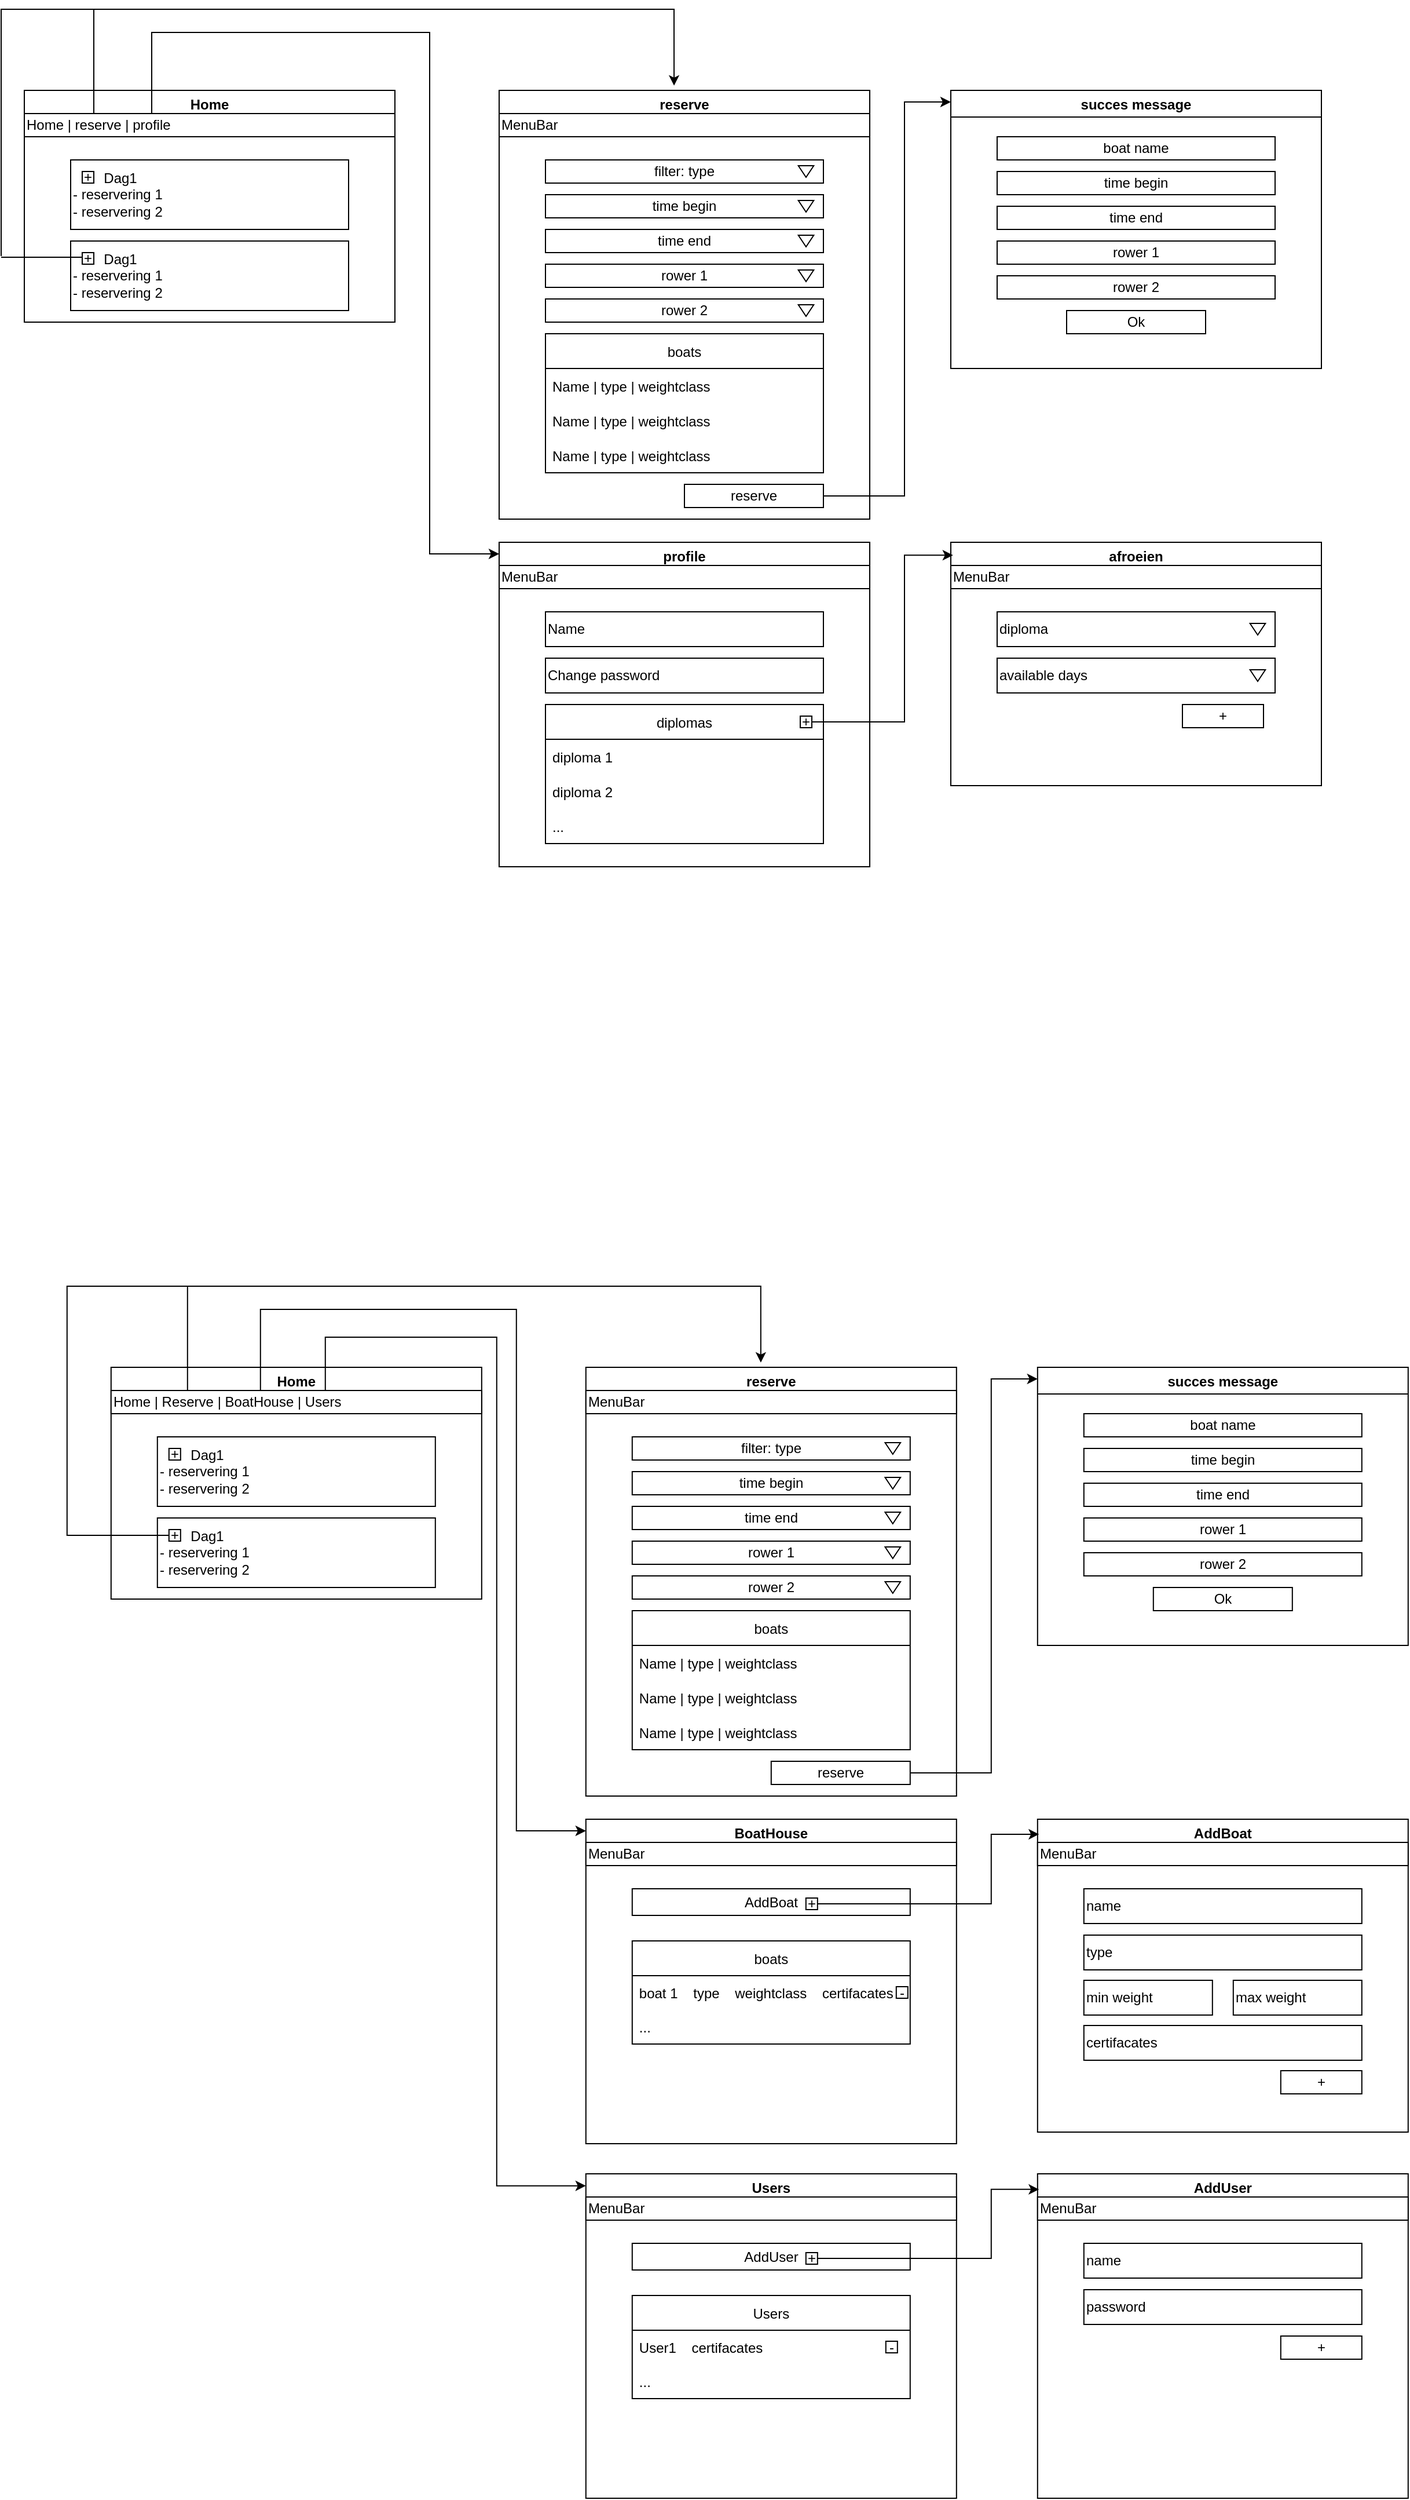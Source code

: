<mxfile version="20.4.0" type="device"><diagram id="wzj-cCv5DC2gld4m3nhi" name="Pagina-1"><mxGraphModel dx="2584" dy="1513" grid="0" gridSize="10" guides="1" tooltips="1" connect="1" arrows="1" fold="1" page="1" pageScale="1" pageWidth="2339" pageHeight="3300" math="0" shadow="0"><root><mxCell id="0"/><mxCell id="1" parent="0"/><mxCell id="OlZGPKXG4LSYrJofoquM-55" value="AddBoat" style="rounded=0;whiteSpace=wrap;html=1;" vertex="1" parent="1"><mxGeometry x="564.91" y="1632" width="240" height="23" as="geometry"/></mxCell><mxCell id="_csX4GZT5VPefiqwSLN3-6" value="Home" style="swimlane;" parent="1" vertex="1"><mxGeometry x="40" y="80" width="320" height="200" as="geometry"><mxRectangle x="40" y="80" width="70" height="30" as="alternateBounds"/></mxGeometry></mxCell><mxCell id="_csX4GZT5VPefiqwSLN3-7" value="&lt;span style=&quot;white-space: pre;&quot;&gt;&#9;&lt;/span&gt;Dag1&lt;br&gt;- reservering 1&lt;br&gt;- reservering 2" style="whiteSpace=wrap;html=1;align=left;" parent="_csX4GZT5VPefiqwSLN3-6" vertex="1"><mxGeometry x="40" y="60" width="240" height="60" as="geometry"/></mxCell><mxCell id="_csX4GZT5VPefiqwSLN3-8" value="&lt;span style=&quot;color: rgba(0, 0, 0, 0); font-family: monospace; font-size: 0px;&quot;&gt;%3CmxGraphModel%3E%3Croot%3E%3CmxCell%20id%3D%220%22%2F%3E%3CmxCell%20id%3D%221%22%20parent%3D%220%22%2F%3E%3CmxCell%20id%3D%222%22%20value%3D%22%2B%22%20style%3D%22rounded%3D0%3BwhiteSpace%3Dwrap%3Bhtml%3D1%3B%22%20vertex%3D%221%22%20parent%3D%221%22%3E%3CmxGeometry%20x%3D%2290%22%20y%3D%22150%22%20width%3D%2210%22%20height%3D%2210%22%20as%3D%22geometry%22%2F%3E%3C%2FmxCell%3E%3C%2Froot%3E%3C%2FmxGraphModel%3E&lt;/span&gt;&lt;span style=&quot;&quot;&gt;&#9;&lt;span style=&quot;white-space: pre;&quot;&gt;&#9;&lt;/span&gt;&lt;/span&gt;Dag1&lt;br&gt;- reservering 1&lt;br&gt;- reservering 2" style="whiteSpace=wrap;html=1;align=left;" parent="_csX4GZT5VPefiqwSLN3-6" vertex="1"><mxGeometry x="40" y="130" width="240" height="60" as="geometry"/></mxCell><mxCell id="_csX4GZT5VPefiqwSLN3-10" value="Home | reserve | profile" style="rounded=0;whiteSpace=wrap;html=1;align=left;" parent="_csX4GZT5VPefiqwSLN3-6" vertex="1"><mxGeometry y="20" width="320" height="20" as="geometry"/></mxCell><mxCell id="_csX4GZT5VPefiqwSLN3-11" value="+" style="rounded=0;whiteSpace=wrap;html=1;" parent="_csX4GZT5VPefiqwSLN3-6" vertex="1"><mxGeometry x="50" y="70" width="10" height="10" as="geometry"/></mxCell><mxCell id="_csX4GZT5VPefiqwSLN3-12" value="+" style="rounded=0;whiteSpace=wrap;html=1;" parent="_csX4GZT5VPefiqwSLN3-6" vertex="1"><mxGeometry x="50" y="140" width="10" height="10" as="geometry"/></mxCell><mxCell id="_csX4GZT5VPefiqwSLN3-72" value="" style="endArrow=none;html=1;rounded=0;" parent="_csX4GZT5VPefiqwSLN3-6" edge="1"><mxGeometry width="50" height="50" relative="1" as="geometry"><mxPoint x="-20" y="144" as="sourcePoint"/><mxPoint x="50" y="144" as="targetPoint"/></mxGeometry></mxCell><mxCell id="_csX4GZT5VPefiqwSLN3-22" value="reserve" style="swimlane;" parent="1" vertex="1"><mxGeometry x="450" y="80" width="320" height="370" as="geometry"><mxRectangle x="450" y="80" width="70" height="30" as="alternateBounds"/></mxGeometry></mxCell><mxCell id="_csX4GZT5VPefiqwSLN3-25" value="MenuBar" style="rounded=0;whiteSpace=wrap;html=1;align=left;" parent="_csX4GZT5VPefiqwSLN3-22" vertex="1"><mxGeometry y="20" width="320" height="20" as="geometry"/></mxCell><mxCell id="_csX4GZT5VPefiqwSLN3-28" value="filter: type" style="rounded=0;whiteSpace=wrap;html=1;" parent="_csX4GZT5VPefiqwSLN3-22" vertex="1"><mxGeometry x="40" y="60" width="240" height="20" as="geometry"/></mxCell><mxCell id="_csX4GZT5VPefiqwSLN3-29" value="time begin" style="rounded=0;whiteSpace=wrap;html=1;" parent="_csX4GZT5VPefiqwSLN3-22" vertex="1"><mxGeometry x="40" y="90" width="240" height="20" as="geometry"/></mxCell><mxCell id="_csX4GZT5VPefiqwSLN3-30" value="time end" style="rounded=0;whiteSpace=wrap;html=1;" parent="_csX4GZT5VPefiqwSLN3-22" vertex="1"><mxGeometry x="40" y="120" width="240" height="20" as="geometry"/></mxCell><mxCell id="_csX4GZT5VPefiqwSLN3-32" value="" style="triangle;whiteSpace=wrap;html=1;rotation=90;" parent="_csX4GZT5VPefiqwSLN3-22" vertex="1"><mxGeometry x="260" y="63.34" width="10" height="13.33" as="geometry"/></mxCell><mxCell id="_csX4GZT5VPefiqwSLN3-33" value="" style="triangle;whiteSpace=wrap;html=1;rotation=90;" parent="_csX4GZT5VPefiqwSLN3-22" vertex="1"><mxGeometry x="260" y="93.33" width="10" height="13.33" as="geometry"/></mxCell><mxCell id="_csX4GZT5VPefiqwSLN3-34" value="" style="triangle;whiteSpace=wrap;html=1;rotation=90;" parent="_csX4GZT5VPefiqwSLN3-22" vertex="1"><mxGeometry x="260" y="123.33" width="10" height="13.33" as="geometry"/></mxCell><mxCell id="_csX4GZT5VPefiqwSLN3-35" value="boats" style="swimlane;fontStyle=0;childLayout=stackLayout;horizontal=1;startSize=30;horizontalStack=0;resizeParent=1;resizeParentMax=0;resizeLast=0;collapsible=1;marginBottom=0;" parent="_csX4GZT5VPefiqwSLN3-22" vertex="1"><mxGeometry x="40" y="210" width="240" height="120" as="geometry"/></mxCell><mxCell id="_csX4GZT5VPefiqwSLN3-36" value="Name | type | weightclass" style="text;strokeColor=none;fillColor=none;align=left;verticalAlign=middle;spacingLeft=4;spacingRight=4;overflow=hidden;points=[[0,0.5],[1,0.5]];portConstraint=eastwest;rotatable=0;" parent="_csX4GZT5VPefiqwSLN3-35" vertex="1"><mxGeometry y="30" width="240" height="30" as="geometry"/></mxCell><mxCell id="_csX4GZT5VPefiqwSLN3-40" value="Name | type | weightclass" style="text;strokeColor=none;fillColor=none;align=left;verticalAlign=middle;spacingLeft=4;spacingRight=4;overflow=hidden;points=[[0,0.5],[1,0.5]];portConstraint=eastwest;rotatable=0;" parent="_csX4GZT5VPefiqwSLN3-35" vertex="1"><mxGeometry y="60" width="240" height="30" as="geometry"/></mxCell><mxCell id="_csX4GZT5VPefiqwSLN3-41" value="Name | type | weightclass" style="text;strokeColor=none;fillColor=none;align=left;verticalAlign=middle;spacingLeft=4;spacingRight=4;overflow=hidden;points=[[0,0.5],[1,0.5]];portConstraint=eastwest;rotatable=0;" parent="_csX4GZT5VPefiqwSLN3-35" vertex="1"><mxGeometry y="90" width="240" height="30" as="geometry"/></mxCell><mxCell id="_csX4GZT5VPefiqwSLN3-42" value="rower 1" style="rounded=0;whiteSpace=wrap;html=1;" parent="_csX4GZT5VPefiqwSLN3-22" vertex="1"><mxGeometry x="40" y="150" width="240" height="20" as="geometry"/></mxCell><mxCell id="_csX4GZT5VPefiqwSLN3-44" value="" style="triangle;whiteSpace=wrap;html=1;rotation=90;" parent="_csX4GZT5VPefiqwSLN3-22" vertex="1"><mxGeometry x="260" y="153.33" width="10" height="13.33" as="geometry"/></mxCell><mxCell id="_csX4GZT5VPefiqwSLN3-45" value="rower 2" style="rounded=0;whiteSpace=wrap;html=1;" parent="_csX4GZT5VPefiqwSLN3-22" vertex="1"><mxGeometry x="40" y="180" width="240" height="20" as="geometry"/></mxCell><mxCell id="_csX4GZT5VPefiqwSLN3-46" value="" style="triangle;whiteSpace=wrap;html=1;rotation=90;" parent="_csX4GZT5VPefiqwSLN3-22" vertex="1"><mxGeometry x="260" y="183.33" width="10" height="13.33" as="geometry"/></mxCell><mxCell id="_csX4GZT5VPefiqwSLN3-49" value="succes message" style="swimlane;" parent="1" vertex="1"><mxGeometry x="840" y="80" width="320" height="240" as="geometry"><mxRectangle x="840" y="80" width="70" height="30" as="alternateBounds"/></mxGeometry></mxCell><mxCell id="_csX4GZT5VPefiqwSLN3-51" value="boat name" style="rounded=0;whiteSpace=wrap;html=1;" parent="_csX4GZT5VPefiqwSLN3-49" vertex="1"><mxGeometry x="40" y="40" width="240" height="20" as="geometry"/></mxCell><mxCell id="_csX4GZT5VPefiqwSLN3-52" value="time begin" style="rounded=0;whiteSpace=wrap;html=1;" parent="_csX4GZT5VPefiqwSLN3-49" vertex="1"><mxGeometry x="40" y="70" width="240" height="20" as="geometry"/></mxCell><mxCell id="_csX4GZT5VPefiqwSLN3-53" value="time end" style="rounded=0;whiteSpace=wrap;html=1;" parent="_csX4GZT5VPefiqwSLN3-49" vertex="1"><mxGeometry x="40" y="100" width="240" height="20" as="geometry"/></mxCell><mxCell id="_csX4GZT5VPefiqwSLN3-61" value="rower 1" style="rounded=0;whiteSpace=wrap;html=1;" parent="_csX4GZT5VPefiqwSLN3-49" vertex="1"><mxGeometry x="40" y="130" width="240" height="20" as="geometry"/></mxCell><mxCell id="_csX4GZT5VPefiqwSLN3-63" value="rower 2" style="rounded=0;whiteSpace=wrap;html=1;" parent="_csX4GZT5VPefiqwSLN3-49" vertex="1"><mxGeometry x="40" y="160" width="240" height="20" as="geometry"/></mxCell><mxCell id="_csX4GZT5VPefiqwSLN3-67" value="Ok" style="rounded=0;whiteSpace=wrap;html=1;" parent="_csX4GZT5VPefiqwSLN3-49" vertex="1"><mxGeometry x="100" y="190" width="120" height="20" as="geometry"/></mxCell><mxCell id="_csX4GZT5VPefiqwSLN3-66" style="edgeStyle=orthogonalEdgeStyle;rounded=0;orthogonalLoop=1;jettySize=auto;html=1;exitX=1;exitY=0.5;exitDx=0;exitDy=0;" parent="1" source="_csX4GZT5VPefiqwSLN3-65" edge="1"><mxGeometry relative="1" as="geometry"><mxPoint x="840" y="90" as="targetPoint"/><Array as="points"><mxPoint x="800" y="430"/><mxPoint x="800" y="90"/><mxPoint x="840" y="90"/></Array></mxGeometry></mxCell><mxCell id="_csX4GZT5VPefiqwSLN3-65" value="reserve" style="rounded=0;whiteSpace=wrap;html=1;" parent="1" vertex="1"><mxGeometry x="610" y="420" width="120" height="20" as="geometry"/></mxCell><mxCell id="_csX4GZT5VPefiqwSLN3-70" style="edgeStyle=orthogonalEdgeStyle;rounded=0;orthogonalLoop=1;jettySize=auto;html=1;exitX=0.25;exitY=0;exitDx=0;exitDy=0;entryX=0.472;entryY=-0.011;entryDx=0;entryDy=0;entryPerimeter=0;" parent="1" source="_csX4GZT5VPefiqwSLN3-10" target="_csX4GZT5VPefiqwSLN3-22" edge="1"><mxGeometry relative="1" as="geometry"><mxPoint x="220" y="10" as="targetPoint"/><Array as="points"><mxPoint x="100" y="100"/><mxPoint x="100" y="10"/><mxPoint x="601" y="10"/></Array></mxGeometry></mxCell><mxCell id="_csX4GZT5VPefiqwSLN3-73" value="" style="endArrow=none;html=1;rounded=0;" parent="1" edge="1"><mxGeometry width="50" height="50" relative="1" as="geometry"><mxPoint x="20" y="223" as="sourcePoint"/><mxPoint x="100" y="10" as="targetPoint"/><Array as="points"><mxPoint x="20" y="10"/></Array></mxGeometry></mxCell><mxCell id="_csX4GZT5VPefiqwSLN3-74" value="profile" style="swimlane;" parent="1" vertex="1"><mxGeometry x="450" y="470" width="320" height="280" as="geometry"><mxRectangle x="450" y="470" width="70" height="30" as="alternateBounds"/></mxGeometry></mxCell><mxCell id="_csX4GZT5VPefiqwSLN3-75" value="MenuBar" style="rounded=0;whiteSpace=wrap;html=1;align=left;" parent="_csX4GZT5VPefiqwSLN3-74" vertex="1"><mxGeometry y="20" width="320" height="20" as="geometry"/></mxCell><mxCell id="_csX4GZT5VPefiqwSLN3-82" value="diplomas" style="swimlane;fontStyle=0;childLayout=stackLayout;horizontal=1;startSize=30;horizontalStack=0;resizeParent=1;resizeParentMax=0;resizeLast=0;collapsible=1;marginBottom=0;" parent="_csX4GZT5VPefiqwSLN3-74" vertex="1"><mxGeometry x="40" y="140" width="240" height="120" as="geometry"><mxRectangle x="40" y="140" width="90" height="30" as="alternateBounds"/></mxGeometry></mxCell><mxCell id="_csX4GZT5VPefiqwSLN3-83" value="diploma 1" style="text;strokeColor=none;fillColor=none;align=left;verticalAlign=middle;spacingLeft=4;spacingRight=4;overflow=hidden;points=[[0,0.5],[1,0.5]];portConstraint=eastwest;rotatable=0;" parent="_csX4GZT5VPefiqwSLN3-82" vertex="1"><mxGeometry y="30" width="240" height="30" as="geometry"/></mxCell><mxCell id="_csX4GZT5VPefiqwSLN3-84" value="diploma 2" style="text;strokeColor=none;fillColor=none;align=left;verticalAlign=middle;spacingLeft=4;spacingRight=4;overflow=hidden;points=[[0,0.5],[1,0.5]];portConstraint=eastwest;rotatable=0;" parent="_csX4GZT5VPefiqwSLN3-82" vertex="1"><mxGeometry y="60" width="240" height="30" as="geometry"/></mxCell><mxCell id="_csX4GZT5VPefiqwSLN3-85" value="..." style="text;strokeColor=none;fillColor=none;align=left;verticalAlign=middle;spacingLeft=4;spacingRight=4;overflow=hidden;points=[[0,0.5],[1,0.5]];portConstraint=eastwest;rotatable=0;" parent="_csX4GZT5VPefiqwSLN3-82" vertex="1"><mxGeometry y="90" width="240" height="30" as="geometry"/></mxCell><mxCell id="_csX4GZT5VPefiqwSLN3-91" value="Name" style="rounded=0;whiteSpace=wrap;html=1;align=left;" parent="_csX4GZT5VPefiqwSLN3-74" vertex="1"><mxGeometry x="40" y="60" width="240" height="30" as="geometry"/></mxCell><mxCell id="_csX4GZT5VPefiqwSLN3-92" value="Change password" style="rounded=0;whiteSpace=wrap;html=1;align=left;" parent="_csX4GZT5VPefiqwSLN3-74" vertex="1"><mxGeometry x="40" y="100" width="240" height="30" as="geometry"/></mxCell><mxCell id="_csX4GZT5VPefiqwSLN3-93" value="+" style="rounded=0;whiteSpace=wrap;html=1;" parent="_csX4GZT5VPefiqwSLN3-74" vertex="1"><mxGeometry x="260" y="150" width="10" height="10" as="geometry"/></mxCell><mxCell id="_csX4GZT5VPefiqwSLN3-90" style="edgeStyle=orthogonalEdgeStyle;rounded=0;orthogonalLoop=1;jettySize=auto;html=1;exitX=0.5;exitY=0;exitDx=0;exitDy=0;" parent="1" source="_csX4GZT5VPefiqwSLN3-10" edge="1"><mxGeometry relative="1" as="geometry"><mxPoint x="450" y="480" as="targetPoint"/><Array as="points"><mxPoint x="150" y="100"/><mxPoint x="150" y="30"/><mxPoint x="390" y="30"/><mxPoint x="390" y="480"/><mxPoint x="450" y="480"/></Array></mxGeometry></mxCell><mxCell id="_csX4GZT5VPefiqwSLN3-94" value="afroeien" style="swimlane;" parent="1" vertex="1"><mxGeometry x="840" y="470" width="320" height="210" as="geometry"><mxRectangle x="40" y="80" width="70" height="30" as="alternateBounds"/></mxGeometry></mxCell><mxCell id="_csX4GZT5VPefiqwSLN3-95" value="MenuBar" style="rounded=0;whiteSpace=wrap;html=1;align=left;" parent="_csX4GZT5VPefiqwSLN3-94" vertex="1"><mxGeometry y="20" width="320" height="20" as="geometry"/></mxCell><mxCell id="_csX4GZT5VPefiqwSLN3-100" value="diploma" style="rounded=0;whiteSpace=wrap;html=1;align=left;" parent="_csX4GZT5VPefiqwSLN3-94" vertex="1"><mxGeometry x="40" y="60" width="240" height="30" as="geometry"/></mxCell><mxCell id="_csX4GZT5VPefiqwSLN3-101" value="available days" style="rounded=0;whiteSpace=wrap;html=1;align=left;" parent="_csX4GZT5VPefiqwSLN3-94" vertex="1"><mxGeometry x="40" y="100" width="240" height="30" as="geometry"/></mxCell><mxCell id="_csX4GZT5VPefiqwSLN3-102" value="+" style="rounded=0;whiteSpace=wrap;html=1;" parent="_csX4GZT5VPefiqwSLN3-94" vertex="1"><mxGeometry x="200" y="140" width="70" height="20" as="geometry"/></mxCell><mxCell id="_csX4GZT5VPefiqwSLN3-103" value="" style="triangle;whiteSpace=wrap;html=1;rotation=90;" parent="_csX4GZT5VPefiqwSLN3-94" vertex="1"><mxGeometry x="260" y="68.33" width="10" height="13.33" as="geometry"/></mxCell><mxCell id="_csX4GZT5VPefiqwSLN3-104" value="" style="triangle;whiteSpace=wrap;html=1;rotation=90;" parent="_csX4GZT5VPefiqwSLN3-94" vertex="1"><mxGeometry x="260" y="108.33" width="10" height="13.33" as="geometry"/></mxCell><mxCell id="_csX4GZT5VPefiqwSLN3-105" style="edgeStyle=orthogonalEdgeStyle;rounded=0;orthogonalLoop=1;jettySize=auto;html=1;exitX=1;exitY=0.5;exitDx=0;exitDy=0;entryX=0.006;entryY=0.053;entryDx=0;entryDy=0;entryPerimeter=0;" parent="1" source="_csX4GZT5VPefiqwSLN3-93" target="_csX4GZT5VPefiqwSLN3-94" edge="1"><mxGeometry relative="1" as="geometry"><mxPoint x="840" y="625" as="targetPoint"/><Array as="points"><mxPoint x="800" y="625"/><mxPoint x="800" y="481"/></Array></mxGeometry></mxCell><mxCell id="OlZGPKXG4LSYrJofoquM-1" value="Home" style="swimlane;" vertex="1" parent="1"><mxGeometry x="114.91" y="1182" width="320" height="200" as="geometry"><mxRectangle x="40" y="80" width="70" height="30" as="alternateBounds"/></mxGeometry></mxCell><mxCell id="OlZGPKXG4LSYrJofoquM-2" value="&lt;span style=&quot;white-space: pre;&quot;&gt;&#9;&lt;/span&gt;Dag1&lt;br&gt;- reservering 1&lt;br&gt;- reservering 2" style="whiteSpace=wrap;html=1;align=left;" vertex="1" parent="OlZGPKXG4LSYrJofoquM-1"><mxGeometry x="40" y="60" width="240" height="60" as="geometry"/></mxCell><mxCell id="OlZGPKXG4LSYrJofoquM-3" value="&lt;span style=&quot;color: rgba(0, 0, 0, 0); font-family: monospace; font-size: 0px;&quot;&gt;%3CmxGraphModel%3E%3Croot%3E%3CmxCell%20id%3D%220%22%2F%3E%3CmxCell%20id%3D%221%22%20parent%3D%220%22%2F%3E%3CmxCell%20id%3D%222%22%20value%3D%22%2B%22%20style%3D%22rounded%3D0%3BwhiteSpace%3Dwrap%3Bhtml%3D1%3B%22%20vertex%3D%221%22%20parent%3D%221%22%3E%3CmxGeometry%20x%3D%2290%22%20y%3D%22150%22%20width%3D%2210%22%20height%3D%2210%22%20as%3D%22geometry%22%2F%3E%3C%2FmxCell%3E%3C%2Froot%3E%3C%2FmxGraphModel%3E&lt;/span&gt;&lt;span style=&quot;&quot;&gt;&#9;&lt;span style=&quot;white-space: pre;&quot;&gt;&#9;&lt;/span&gt;&lt;/span&gt;Dag1&lt;br&gt;- reservering 1&lt;br&gt;- reservering 2" style="whiteSpace=wrap;html=1;align=left;" vertex="1" parent="OlZGPKXG4LSYrJofoquM-1"><mxGeometry x="40" y="130" width="240" height="60" as="geometry"/></mxCell><mxCell id="OlZGPKXG4LSYrJofoquM-4" value="Home | Reserve | BoatHouse | Users" style="rounded=0;whiteSpace=wrap;html=1;align=left;" vertex="1" parent="OlZGPKXG4LSYrJofoquM-1"><mxGeometry y="20" width="320" height="20" as="geometry"/></mxCell><mxCell id="OlZGPKXG4LSYrJofoquM-5" value="+" style="rounded=0;whiteSpace=wrap;html=1;" vertex="1" parent="OlZGPKXG4LSYrJofoquM-1"><mxGeometry x="50" y="70" width="10" height="10" as="geometry"/></mxCell><mxCell id="OlZGPKXG4LSYrJofoquM-6" value="+" style="rounded=0;whiteSpace=wrap;html=1;" vertex="1" parent="OlZGPKXG4LSYrJofoquM-1"><mxGeometry x="50" y="140" width="10" height="10" as="geometry"/></mxCell><mxCell id="OlZGPKXG4LSYrJofoquM-98" value="" style="endArrow=none;html=1;rounded=0;" edge="1" parent="OlZGPKXG4LSYrJofoquM-1"><mxGeometry width="50" height="50" relative="1" as="geometry"><mxPoint x="66" y="20" as="sourcePoint"/><mxPoint x="66" y="-70" as="targetPoint"/></mxGeometry></mxCell><mxCell id="OlZGPKXG4LSYrJofoquM-8" value="reserve" style="swimlane;" vertex="1" parent="1"><mxGeometry x="524.91" y="1182" width="320" height="370" as="geometry"><mxRectangle x="450" y="80" width="70" height="30" as="alternateBounds"/></mxGeometry></mxCell><mxCell id="OlZGPKXG4LSYrJofoquM-9" value="MenuBar" style="rounded=0;whiteSpace=wrap;html=1;align=left;" vertex="1" parent="OlZGPKXG4LSYrJofoquM-8"><mxGeometry y="20" width="320" height="20" as="geometry"/></mxCell><mxCell id="OlZGPKXG4LSYrJofoquM-10" value="filter: type" style="rounded=0;whiteSpace=wrap;html=1;" vertex="1" parent="OlZGPKXG4LSYrJofoquM-8"><mxGeometry x="40" y="60" width="240" height="20" as="geometry"/></mxCell><mxCell id="OlZGPKXG4LSYrJofoquM-11" value="time begin" style="rounded=0;whiteSpace=wrap;html=1;" vertex="1" parent="OlZGPKXG4LSYrJofoquM-8"><mxGeometry x="40" y="90" width="240" height="20" as="geometry"/></mxCell><mxCell id="OlZGPKXG4LSYrJofoquM-12" value="time end" style="rounded=0;whiteSpace=wrap;html=1;" vertex="1" parent="OlZGPKXG4LSYrJofoquM-8"><mxGeometry x="40" y="120" width="240" height="20" as="geometry"/></mxCell><mxCell id="OlZGPKXG4LSYrJofoquM-13" value="" style="triangle;whiteSpace=wrap;html=1;rotation=90;" vertex="1" parent="OlZGPKXG4LSYrJofoquM-8"><mxGeometry x="260" y="63.34" width="10" height="13.33" as="geometry"/></mxCell><mxCell id="OlZGPKXG4LSYrJofoquM-14" value="" style="triangle;whiteSpace=wrap;html=1;rotation=90;" vertex="1" parent="OlZGPKXG4LSYrJofoquM-8"><mxGeometry x="260" y="93.33" width="10" height="13.33" as="geometry"/></mxCell><mxCell id="OlZGPKXG4LSYrJofoquM-15" value="" style="triangle;whiteSpace=wrap;html=1;rotation=90;" vertex="1" parent="OlZGPKXG4LSYrJofoquM-8"><mxGeometry x="260" y="123.33" width="10" height="13.33" as="geometry"/></mxCell><mxCell id="OlZGPKXG4LSYrJofoquM-16" value="boats" style="swimlane;fontStyle=0;childLayout=stackLayout;horizontal=1;startSize=30;horizontalStack=0;resizeParent=1;resizeParentMax=0;resizeLast=0;collapsible=1;marginBottom=0;" vertex="1" parent="OlZGPKXG4LSYrJofoquM-8"><mxGeometry x="40" y="210" width="240" height="120" as="geometry"/></mxCell><mxCell id="OlZGPKXG4LSYrJofoquM-17" value="Name | type | weightclass" style="text;strokeColor=none;fillColor=none;align=left;verticalAlign=middle;spacingLeft=4;spacingRight=4;overflow=hidden;points=[[0,0.5],[1,0.5]];portConstraint=eastwest;rotatable=0;" vertex="1" parent="OlZGPKXG4LSYrJofoquM-16"><mxGeometry y="30" width="240" height="30" as="geometry"/></mxCell><mxCell id="OlZGPKXG4LSYrJofoquM-18" value="Name | type | weightclass" style="text;strokeColor=none;fillColor=none;align=left;verticalAlign=middle;spacingLeft=4;spacingRight=4;overflow=hidden;points=[[0,0.5],[1,0.5]];portConstraint=eastwest;rotatable=0;" vertex="1" parent="OlZGPKXG4LSYrJofoquM-16"><mxGeometry y="60" width="240" height="30" as="geometry"/></mxCell><mxCell id="OlZGPKXG4LSYrJofoquM-19" value="Name | type | weightclass" style="text;strokeColor=none;fillColor=none;align=left;verticalAlign=middle;spacingLeft=4;spacingRight=4;overflow=hidden;points=[[0,0.5],[1,0.5]];portConstraint=eastwest;rotatable=0;" vertex="1" parent="OlZGPKXG4LSYrJofoquM-16"><mxGeometry y="90" width="240" height="30" as="geometry"/></mxCell><mxCell id="OlZGPKXG4LSYrJofoquM-20" value="rower 1" style="rounded=0;whiteSpace=wrap;html=1;" vertex="1" parent="OlZGPKXG4LSYrJofoquM-8"><mxGeometry x="40" y="150" width="240" height="20" as="geometry"/></mxCell><mxCell id="OlZGPKXG4LSYrJofoquM-21" value="" style="triangle;whiteSpace=wrap;html=1;rotation=90;" vertex="1" parent="OlZGPKXG4LSYrJofoquM-8"><mxGeometry x="260" y="153.33" width="10" height="13.33" as="geometry"/></mxCell><mxCell id="OlZGPKXG4LSYrJofoquM-22" value="rower 2" style="rounded=0;whiteSpace=wrap;html=1;" vertex="1" parent="OlZGPKXG4LSYrJofoquM-8"><mxGeometry x="40" y="180" width="240" height="20" as="geometry"/></mxCell><mxCell id="OlZGPKXG4LSYrJofoquM-23" value="" style="triangle;whiteSpace=wrap;html=1;rotation=90;" vertex="1" parent="OlZGPKXG4LSYrJofoquM-8"><mxGeometry x="260" y="183.33" width="10" height="13.33" as="geometry"/></mxCell><mxCell id="OlZGPKXG4LSYrJofoquM-24" value="succes message" style="swimlane;" vertex="1" parent="1"><mxGeometry x="914.91" y="1182" width="320" height="240" as="geometry"><mxRectangle x="840" y="80" width="70" height="30" as="alternateBounds"/></mxGeometry></mxCell><mxCell id="OlZGPKXG4LSYrJofoquM-25" value="boat name" style="rounded=0;whiteSpace=wrap;html=1;" vertex="1" parent="OlZGPKXG4LSYrJofoquM-24"><mxGeometry x="40" y="40" width="240" height="20" as="geometry"/></mxCell><mxCell id="OlZGPKXG4LSYrJofoquM-26" value="time begin" style="rounded=0;whiteSpace=wrap;html=1;" vertex="1" parent="OlZGPKXG4LSYrJofoquM-24"><mxGeometry x="40" y="70" width="240" height="20" as="geometry"/></mxCell><mxCell id="OlZGPKXG4LSYrJofoquM-27" value="time end" style="rounded=0;whiteSpace=wrap;html=1;" vertex="1" parent="OlZGPKXG4LSYrJofoquM-24"><mxGeometry x="40" y="100" width="240" height="20" as="geometry"/></mxCell><mxCell id="OlZGPKXG4LSYrJofoquM-28" value="rower 1" style="rounded=0;whiteSpace=wrap;html=1;" vertex="1" parent="OlZGPKXG4LSYrJofoquM-24"><mxGeometry x="40" y="130" width="240" height="20" as="geometry"/></mxCell><mxCell id="OlZGPKXG4LSYrJofoquM-29" value="rower 2" style="rounded=0;whiteSpace=wrap;html=1;" vertex="1" parent="OlZGPKXG4LSYrJofoquM-24"><mxGeometry x="40" y="160" width="240" height="20" as="geometry"/></mxCell><mxCell id="OlZGPKXG4LSYrJofoquM-30" value="Ok" style="rounded=0;whiteSpace=wrap;html=1;" vertex="1" parent="OlZGPKXG4LSYrJofoquM-24"><mxGeometry x="100" y="190" width="120" height="20" as="geometry"/></mxCell><mxCell id="OlZGPKXG4LSYrJofoquM-31" style="edgeStyle=orthogonalEdgeStyle;rounded=0;orthogonalLoop=1;jettySize=auto;html=1;exitX=1;exitY=0.5;exitDx=0;exitDy=0;" edge="1" parent="1" source="OlZGPKXG4LSYrJofoquM-32"><mxGeometry relative="1" as="geometry"><mxPoint x="914.91" y="1192" as="targetPoint"/><Array as="points"><mxPoint x="874.91" y="1532"/><mxPoint x="874.91" y="1192"/><mxPoint x="914.91" y="1192"/></Array></mxGeometry></mxCell><mxCell id="OlZGPKXG4LSYrJofoquM-32" value="reserve" style="rounded=0;whiteSpace=wrap;html=1;" vertex="1" parent="1"><mxGeometry x="684.91" y="1522" width="120" height="20" as="geometry"/></mxCell><mxCell id="OlZGPKXG4LSYrJofoquM-33" style="edgeStyle=orthogonalEdgeStyle;rounded=0;orthogonalLoop=1;jettySize=auto;html=1;entryX=0.472;entryY=-0.011;entryDx=0;entryDy=0;entryPerimeter=0;exitX=0;exitY=0.5;exitDx=0;exitDy=0;" edge="1" parent="1" source="OlZGPKXG4LSYrJofoquM-6" target="OlZGPKXG4LSYrJofoquM-8"><mxGeometry relative="1" as="geometry"><mxPoint x="294.91" y="1112" as="targetPoint"/><Array as="points"><mxPoint x="76.91" y="1327"/><mxPoint x="76.91" y="1112"/><mxPoint x="675.91" y="1112"/></Array><mxPoint x="192.91" y="1346" as="sourcePoint"/></mxGeometry></mxCell><mxCell id="OlZGPKXG4LSYrJofoquM-35" value="BoatHouse" style="swimlane;" vertex="1" parent="1"><mxGeometry x="524.91" y="1572" width="320" height="280" as="geometry"><mxRectangle x="450" y="470" width="70" height="30" as="alternateBounds"/></mxGeometry></mxCell><mxCell id="OlZGPKXG4LSYrJofoquM-36" value="MenuBar" style="rounded=0;whiteSpace=wrap;html=1;align=left;" vertex="1" parent="OlZGPKXG4LSYrJofoquM-35"><mxGeometry y="20" width="320" height="20" as="geometry"/></mxCell><mxCell id="OlZGPKXG4LSYrJofoquM-37" value="boats" style="swimlane;fontStyle=0;childLayout=stackLayout;horizontal=1;startSize=30;horizontalStack=0;resizeParent=1;resizeParentMax=0;resizeLast=0;collapsible=1;marginBottom=0;" vertex="1" parent="OlZGPKXG4LSYrJofoquM-35"><mxGeometry x="40" y="105" width="240" height="89" as="geometry"><mxRectangle x="40" y="140" width="90" height="30" as="alternateBounds"/></mxGeometry></mxCell><mxCell id="OlZGPKXG4LSYrJofoquM-38" value="boat 1    type    weightclass    certifacates" style="text;strokeColor=none;fillColor=none;align=left;verticalAlign=middle;spacingLeft=4;spacingRight=4;overflow=hidden;points=[[0,0.5],[1,0.5]];portConstraint=eastwest;rotatable=0;" vertex="1" parent="OlZGPKXG4LSYrJofoquM-37"><mxGeometry y="30" width="240" height="29" as="geometry"/></mxCell><mxCell id="OlZGPKXG4LSYrJofoquM-40" value="..." style="text;strokeColor=none;fillColor=none;align=left;verticalAlign=middle;spacingLeft=4;spacingRight=4;overflow=hidden;points=[[0,0.5],[1,0.5]];portConstraint=eastwest;rotatable=0;" vertex="1" parent="OlZGPKXG4LSYrJofoquM-37"><mxGeometry y="59" width="240" height="30" as="geometry"/></mxCell><mxCell id="OlZGPKXG4LSYrJofoquM-43" value="+" style="rounded=0;whiteSpace=wrap;html=1;" vertex="1" parent="OlZGPKXG4LSYrJofoquM-35"><mxGeometry x="190" y="68" width="10" height="10" as="geometry"/></mxCell><mxCell id="OlZGPKXG4LSYrJofoquM-94" value="-" style="rounded=0;whiteSpace=wrap;html=1;" vertex="1" parent="OlZGPKXG4LSYrJofoquM-35"><mxGeometry x="268" y="144.5" width="10" height="10" as="geometry"/></mxCell><mxCell id="OlZGPKXG4LSYrJofoquM-44" style="edgeStyle=orthogonalEdgeStyle;rounded=0;orthogonalLoop=1;jettySize=auto;html=1;exitX=0.5;exitY=0;exitDx=0;exitDy=0;" edge="1" parent="1" source="OlZGPKXG4LSYrJofoquM-4"><mxGeometry relative="1" as="geometry"><mxPoint x="524.91" y="1582" as="targetPoint"/><Array as="points"><mxPoint x="243.91" y="1202"/><mxPoint x="243.91" y="1132"/><mxPoint x="464.91" y="1132"/><mxPoint x="464.91" y="1582"/></Array></mxGeometry></mxCell><mxCell id="OlZGPKXG4LSYrJofoquM-45" value="AddBoat" style="swimlane;" vertex="1" parent="1"><mxGeometry x="914.91" y="1572" width="320" height="270" as="geometry"><mxRectangle x="40" y="80" width="70" height="30" as="alternateBounds"/></mxGeometry></mxCell><mxCell id="OlZGPKXG4LSYrJofoquM-46" value="MenuBar" style="rounded=0;whiteSpace=wrap;html=1;align=left;" vertex="1" parent="OlZGPKXG4LSYrJofoquM-45"><mxGeometry y="20" width="320" height="20" as="geometry"/></mxCell><mxCell id="OlZGPKXG4LSYrJofoquM-47" value="name" style="rounded=0;whiteSpace=wrap;html=1;align=left;" vertex="1" parent="OlZGPKXG4LSYrJofoquM-45"><mxGeometry x="40" y="60" width="240" height="30" as="geometry"/></mxCell><mxCell id="OlZGPKXG4LSYrJofoquM-48" value="type" style="rounded=0;whiteSpace=wrap;html=1;align=left;" vertex="1" parent="OlZGPKXG4LSYrJofoquM-45"><mxGeometry x="40" y="100" width="240" height="30" as="geometry"/></mxCell><mxCell id="OlZGPKXG4LSYrJofoquM-49" value="+" style="rounded=0;whiteSpace=wrap;html=1;" vertex="1" parent="OlZGPKXG4LSYrJofoquM-45"><mxGeometry x="210" y="217" width="70" height="20" as="geometry"/></mxCell><mxCell id="OlZGPKXG4LSYrJofoquM-59" value="min weight" style="rounded=0;whiteSpace=wrap;html=1;align=left;" vertex="1" parent="OlZGPKXG4LSYrJofoquM-45"><mxGeometry x="40" y="139" width="111" height="30" as="geometry"/></mxCell><mxCell id="OlZGPKXG4LSYrJofoquM-60" value="max weight" style="rounded=0;whiteSpace=wrap;html=1;align=left;" vertex="1" parent="OlZGPKXG4LSYrJofoquM-45"><mxGeometry x="169" y="139" width="111" height="30" as="geometry"/></mxCell><mxCell id="OlZGPKXG4LSYrJofoquM-61" value="certifacates" style="rounded=0;whiteSpace=wrap;html=1;align=left;" vertex="1" parent="OlZGPKXG4LSYrJofoquM-45"><mxGeometry x="40" y="178" width="240" height="30" as="geometry"/></mxCell><mxCell id="OlZGPKXG4LSYrJofoquM-52" style="edgeStyle=orthogonalEdgeStyle;rounded=0;orthogonalLoop=1;jettySize=auto;html=1;exitX=1;exitY=0.5;exitDx=0;exitDy=0;entryX=0.004;entryY=0.048;entryDx=0;entryDy=0;entryPerimeter=0;" edge="1" parent="1" source="OlZGPKXG4LSYrJofoquM-43" target="OlZGPKXG4LSYrJofoquM-45"><mxGeometry relative="1" as="geometry"><mxPoint x="911.91" y="1585" as="targetPoint"/><Array as="points"><mxPoint x="874.91" y="1645"/><mxPoint x="874.91" y="1585"/></Array></mxGeometry></mxCell><mxCell id="OlZGPKXG4LSYrJofoquM-78" value="AddUser" style="rounded=0;whiteSpace=wrap;html=1;" vertex="1" parent="1"><mxGeometry x="564.91" y="1938" width="240" height="23" as="geometry"/></mxCell><mxCell id="OlZGPKXG4LSYrJofoquM-79" value="Users" style="swimlane;" vertex="1" parent="1"><mxGeometry x="524.91" y="1878" width="320" height="280" as="geometry"><mxRectangle x="450" y="470" width="70" height="30" as="alternateBounds"/></mxGeometry></mxCell><mxCell id="OlZGPKXG4LSYrJofoquM-80" value="MenuBar" style="rounded=0;whiteSpace=wrap;html=1;align=left;" vertex="1" parent="OlZGPKXG4LSYrJofoquM-79"><mxGeometry y="20" width="320" height="20" as="geometry"/></mxCell><mxCell id="OlZGPKXG4LSYrJofoquM-81" value="Users" style="swimlane;fontStyle=0;childLayout=stackLayout;horizontal=1;startSize=30;horizontalStack=0;resizeParent=1;resizeParentMax=0;resizeLast=0;collapsible=1;marginBottom=0;" vertex="1" parent="OlZGPKXG4LSYrJofoquM-79"><mxGeometry x="40" y="105" width="240" height="89" as="geometry"><mxRectangle x="40" y="140" width="90" height="30" as="alternateBounds"/></mxGeometry></mxCell><mxCell id="OlZGPKXG4LSYrJofoquM-82" value="User1    certifacates" style="text;strokeColor=none;fillColor=none;align=left;verticalAlign=middle;spacingLeft=4;spacingRight=4;overflow=hidden;points=[[0,0.5],[1,0.5]];portConstraint=eastwest;rotatable=0;" vertex="1" parent="OlZGPKXG4LSYrJofoquM-81"><mxGeometry y="30" width="240" height="29" as="geometry"/></mxCell><mxCell id="OlZGPKXG4LSYrJofoquM-83" value="..." style="text;strokeColor=none;fillColor=none;align=left;verticalAlign=middle;spacingLeft=4;spacingRight=4;overflow=hidden;points=[[0,0.5],[1,0.5]];portConstraint=eastwest;rotatable=0;" vertex="1" parent="OlZGPKXG4LSYrJofoquM-81"><mxGeometry y="59" width="240" height="30" as="geometry"/></mxCell><mxCell id="OlZGPKXG4LSYrJofoquM-84" value="+" style="rounded=0;whiteSpace=wrap;html=1;" vertex="1" parent="OlZGPKXG4LSYrJofoquM-79"><mxGeometry x="190" y="68" width="10" height="10" as="geometry"/></mxCell><mxCell id="OlZGPKXG4LSYrJofoquM-95" value="-" style="rounded=0;whiteSpace=wrap;html=1;" vertex="1" parent="OlZGPKXG4LSYrJofoquM-79"><mxGeometry x="259" y="144.5" width="10" height="10" as="geometry"/></mxCell><mxCell id="OlZGPKXG4LSYrJofoquM-85" value="AddUser" style="swimlane;" vertex="1" parent="1"><mxGeometry x="914.91" y="1878" width="320" height="280" as="geometry"><mxRectangle x="40" y="80" width="70" height="30" as="alternateBounds"/></mxGeometry></mxCell><mxCell id="OlZGPKXG4LSYrJofoquM-86" value="MenuBar" style="rounded=0;whiteSpace=wrap;html=1;align=left;" vertex="1" parent="OlZGPKXG4LSYrJofoquM-85"><mxGeometry y="20" width="320" height="20" as="geometry"/></mxCell><mxCell id="OlZGPKXG4LSYrJofoquM-87" value="name" style="rounded=0;whiteSpace=wrap;html=1;align=left;" vertex="1" parent="OlZGPKXG4LSYrJofoquM-85"><mxGeometry x="40" y="60" width="240" height="30" as="geometry"/></mxCell><mxCell id="OlZGPKXG4LSYrJofoquM-88" value="password" style="rounded=0;whiteSpace=wrap;html=1;align=left;" vertex="1" parent="OlZGPKXG4LSYrJofoquM-85"><mxGeometry x="40" y="100" width="240" height="30" as="geometry"/></mxCell><mxCell id="OlZGPKXG4LSYrJofoquM-89" value="+" style="rounded=0;whiteSpace=wrap;html=1;" vertex="1" parent="OlZGPKXG4LSYrJofoquM-85"><mxGeometry x="210" y="140" width="70" height="20" as="geometry"/></mxCell><mxCell id="OlZGPKXG4LSYrJofoquM-93" style="edgeStyle=orthogonalEdgeStyle;rounded=0;orthogonalLoop=1;jettySize=auto;html=1;exitX=1;exitY=0.5;exitDx=0;exitDy=0;entryX=0.004;entryY=0.048;entryDx=0;entryDy=0;entryPerimeter=0;" edge="1" parent="1" source="OlZGPKXG4LSYrJofoquM-84" target="OlZGPKXG4LSYrJofoquM-85"><mxGeometry relative="1" as="geometry"><mxPoint x="911.91" y="1891" as="targetPoint"/><Array as="points"><mxPoint x="874.91" y="1951"/><mxPoint x="874.91" y="1891"/></Array></mxGeometry></mxCell><mxCell id="OlZGPKXG4LSYrJofoquM-97" style="edgeStyle=orthogonalEdgeStyle;rounded=0;orthogonalLoop=1;jettySize=auto;html=1;exitX=0.5;exitY=0;exitDx=0;exitDy=0;entryX=0;entryY=0.037;entryDx=0;entryDy=0;entryPerimeter=0;" edge="1" parent="1" source="OlZGPKXG4LSYrJofoquM-4" target="OlZGPKXG4LSYrJofoquM-79"><mxGeometry relative="1" as="geometry"><Array as="points"><mxPoint x="299.91" y="1202"/><mxPoint x="299.91" y="1156"/><mxPoint x="447.91" y="1156"/><mxPoint x="447.91" y="1888"/></Array></mxGeometry></mxCell></root></mxGraphModel></diagram></mxfile>